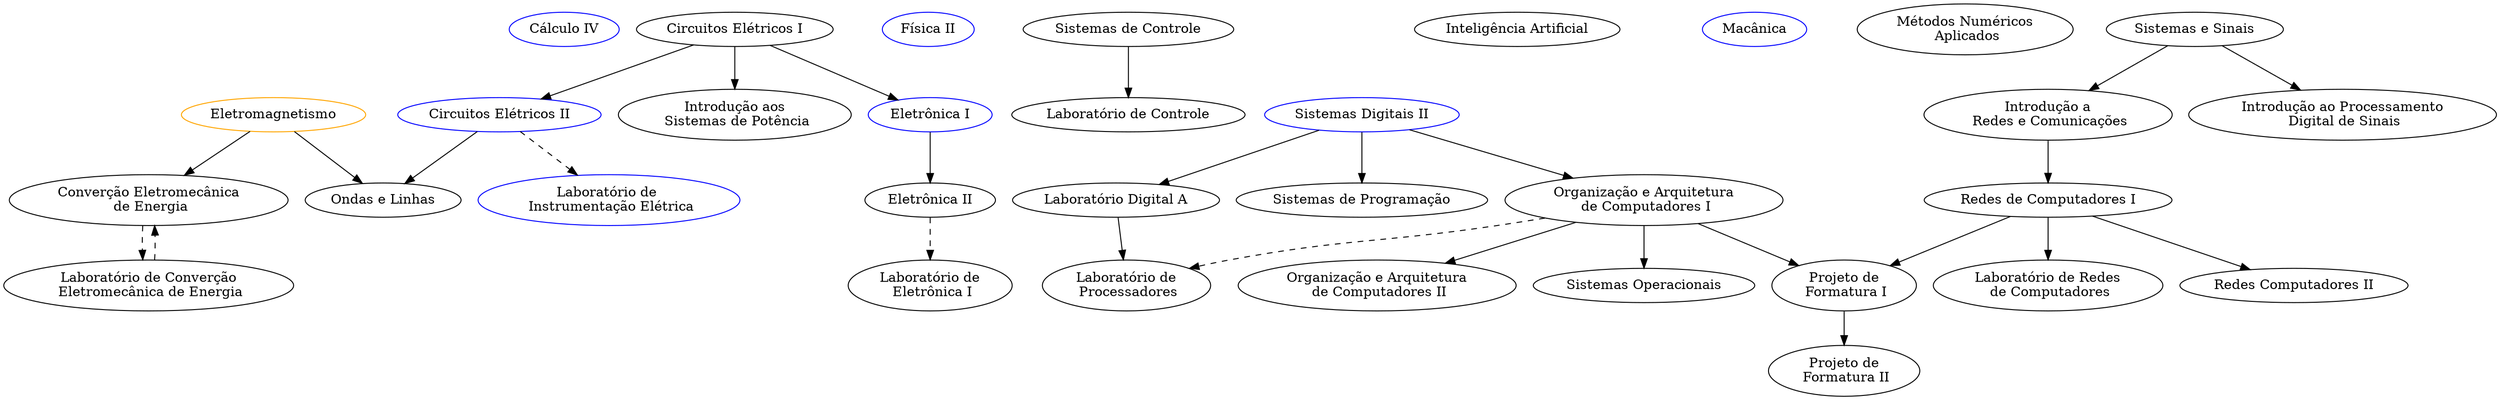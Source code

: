 digraph g {
	# 2021/02
	MAT2456 [label="Cálculo IV", color="blue"];
	PSI3213 [label="Circuitos Elétricos II", color="blue"];
	PSI3214 [label="Laboratório de \n Instrumentação Elétrica", color="blue"];
	4323102 [label="Física II", color="blue"];
	PTC3313 [label="Sistemas de Controle"];
	PCS3438 [label="Inteligência Artificial"];
	PME3100 [label="Macânica", color="blue"];
	
	
	# 2022/01
	MAP3121 [label="Métodos Numéricos\n Aplicados"];


	# 2021/01
	PSI3211 [label="Circuitos Elétricos I"];
	PTC3213 [label="Eletromagnetismo", color="orange"];
	PCS3225 [label="Sistemas Digitais II", color="blue"];
	
	
	# 2022/01
	PEA3301 [label="Introdução aos\n Sistemas de Potência"];
	PCS3412 [label="Organização e Arquitetura\n de Computadores I"];
	PCS3335 [label="Laboratório Digital A"];
	PSI3321 [label="Eletrônica I", color="blue"];
	PTC3307 [label="Sistemas e Sinais"];
	PEA3306 [label="Converção Eletromecânica\n de Energia"];
	PEA3311 [label="Laboratório de Converção\n Eletromecânica de Energia"];
	
	
	# 2022/02
	PSI3322 [label="Eletrônica II"];
	PSI3323 [label="Laboratório de\n Eletrônica I"];
	PTC3312 [label="Laboratório de Controle"];
	PTC3314 [label="Ondas e Linhas"];
	PTC3361 [label="Introdução ao Processamento\n Digital de Sinais"];
	PTC3360 [label="Introdução a\n Redes e Comunicações"];
	PCS3422 [label="Organização e Arquitetura\n de Computadores II"];
	PCS3446 [label="Sistemas Operacionais"];
	
	
	# 2023/01
	PCS3216 [label="Sistemas de Programação"];
	PCS3432 [label="Laboratório de\n Processadores"];
	PCS3414 [label="Redes de Computadores I"];
	PCS3434 [label="Laboratório de Redes\n de Computadores"];
	PCS3550 [label="Projeto de\n Formatura I"];
	#M1 [label="Módulo I"];
	#M2 [label="Módulo II"];
	#M3 [label="Módulo III"];
	#PCS3567 [label="Estágio Supervisionado"];
	
	
	# 2023/02
	PCS3424 [label="Redes Computadores II"];
	PCS3560 [label="Projeto de\n Formatura II"];
	#M4 [label="Módulo IV"];
	#M5 [label="Módulo V"];
	#M6 [label="Módulo VI"];
	#PCS3577 [label="Estágio Supervisionado II"];
	
	
	
	PSI3211 -> {PSI3213};
	PSI3213 -> PSI3214 [style="dashed"];
	
	PCS3225 -> PCS3412;
	PCS3225 -> PCS3335;
	PSI3211 -> PSI3321;
	PTC3213 -> PEA3306;
	PEA3311 -> PEA3306 [style="dashed"];
	PEA3306 -> PEA3311 [style="dashed"];
	
	PSI3211 -> PEA3301;
	PSI3321 -> PSI3322;
	PSI3322 -> PSI3323[style="dashed"];
	PTC3313 -> PTC3312;
	{PSI3213, PTC3213} -> PTC3314;
	PTC3307 -> PTC3361;
	PTC3307 -> PTC3360;
	PCS3412 -> PCS3422;
	PCS3412 -> PCS3446;
	
	PCS3225 -> PCS3216;
	PCS3335 -> PCS3432;
	PCS3412 -> PCS3432 [style="dashed"];
	PTC3360 -> PCS3414;
	PCS3414 -> PCS3434;
	{PCS3414, PCS3412} -> PCS3550;
	
	PCS3414 -> PCS3424;
	PCS3550 -> PCS3560;
}
